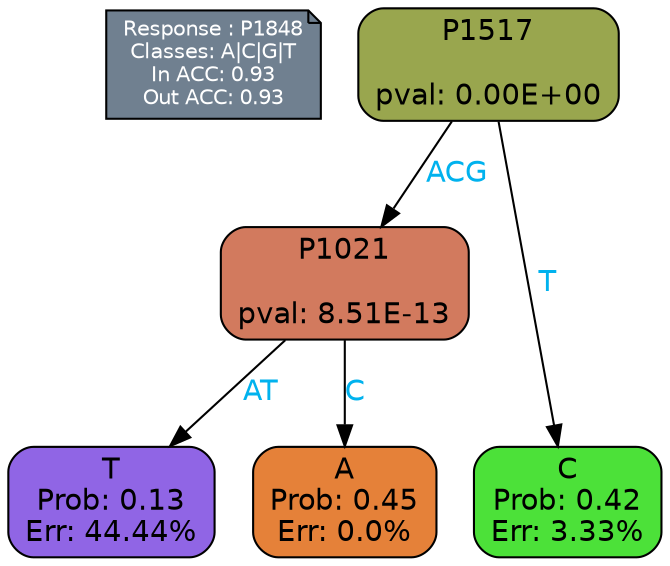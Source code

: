digraph Tree {
node [shape=box, style="filled, rounded", color="black", fontname=helvetica] ;
graph [ranksep=equally, splines=polylines, bgcolor=transparent, dpi=600] ;
edge [fontname=helvetica] ;
LEGEND [label="Response : P1848
Classes: A|C|G|T
In ACC: 0.93
Out ACC: 0.93
",shape=note,align=left,style=filled,fillcolor="slategray",fontcolor="white",fontsize=10];1 [label="P1517

pval: 0.00E+00", fillcolor="#99a64e"] ;
2 [label="P1021

pval: 8.51E-13", fillcolor="#d27a5e"] ;
3 [label="T
Prob: 0.13
Err: 44.44%", fillcolor="#9065e5"] ;
4 [label="A
Prob: 0.45
Err: 0.0%", fillcolor="#e58139"] ;
5 [label="C
Prob: 0.42
Err: 3.33%", fillcolor="#4ce139"] ;
1 -> 2 [label="ACG",fontcolor=deepskyblue2] ;
1 -> 5 [label="T",fontcolor=deepskyblue2] ;
2 -> 3 [label="AT",fontcolor=deepskyblue2] ;
2 -> 4 [label="C",fontcolor=deepskyblue2] ;
{rank = same; 3;4;5;}{rank = same; LEGEND;1;}}